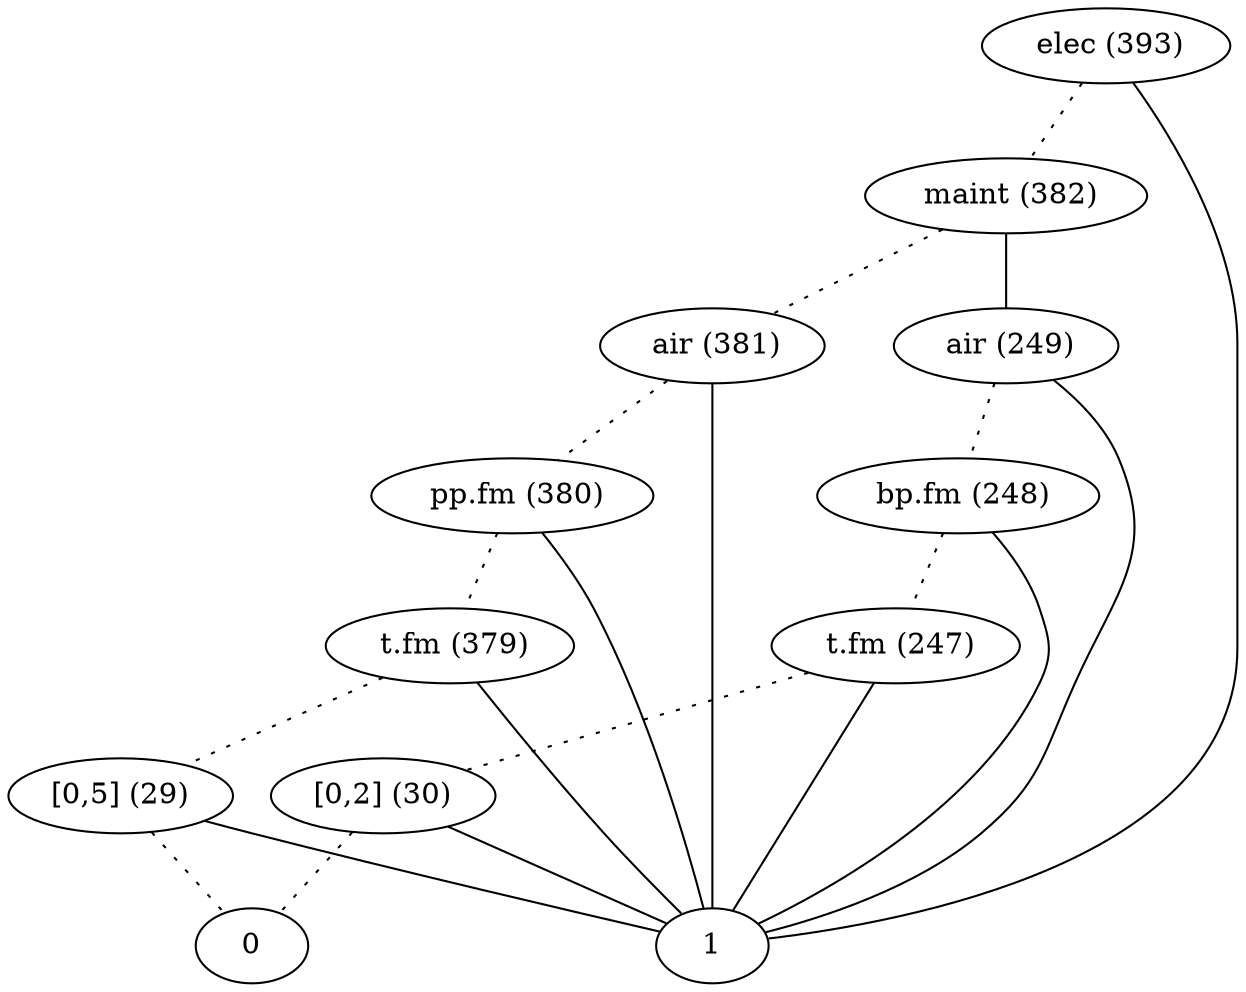 graph mon_graphe {
node_0  [label="0"];
node_1  [label="1"];
node_29  [label="[0,5] (29)"];
node_29  -- node_0  [style=dotted];
node_29  -- node_1;
node_379  [label=" t.fm (379)"];
node_379  -- node_29  [style=dotted];
node_379  -- node_1;
node_380  [label=" pp.fm (380)"];
node_380  -- node_379  [style=dotted];
node_380  -- node_1;
node_381  [label=" air (381)"];
node_381  -- node_380  [style=dotted];
node_381  -- node_1;
node_30  [label="[0,2] (30)"];
node_30  -- node_0  [style=dotted];
node_30  -- node_1;
node_247  [label=" t.fm (247)"];
node_247  -- node_30  [style=dotted];
node_247  -- node_1;
node_248  [label=" bp.fm (248)"];
node_248  -- node_247  [style=dotted];
node_248  -- node_1;
node_249  [label=" air (249)"];
node_249  -- node_248  [style=dotted];
node_249  -- node_1;
node_382  [label=" maint (382)"];
node_382  -- node_381  [style=dotted];
node_382  -- node_249;
node_393  [label=" elec (393)"];
node_393  -- node_382  [style=dotted];
node_393  -- node_1;
}